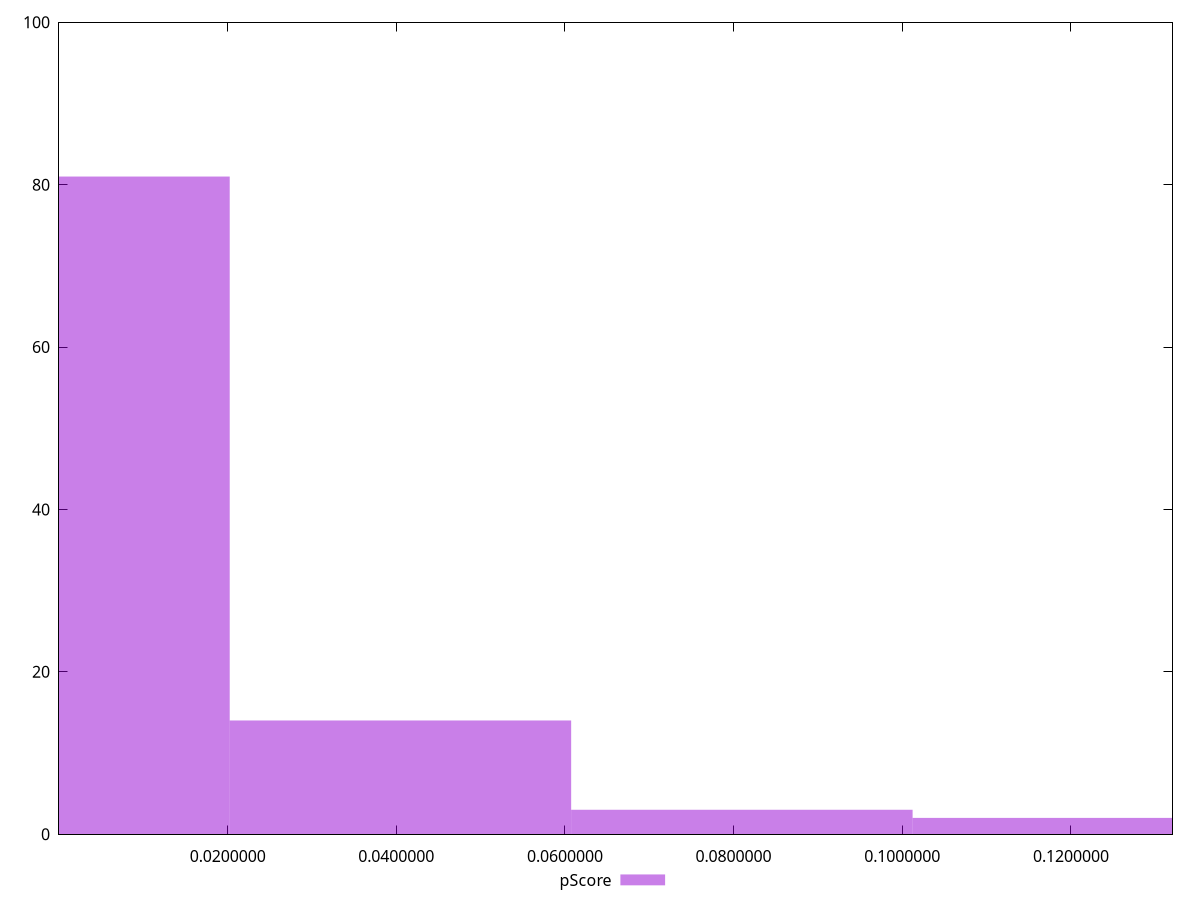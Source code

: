 reset

$pScore <<EOF
0 81
0.12146962597872846 2
0.08097975065248564 3
0.04048987532624282 14
EOF

set key outside below
set boxwidth 0.04048987532624282
set xrange [9.41215156313735e-7:0.13204463194839444]
set yrange [0:100]
set trange [0:100]
set style fill transparent solid 0.5 noborder
set terminal svg size 640, 490 enhanced background rgb 'white'
set output "report_00015_2021-02-09T16-11-33.973Z/max-potential-fid/samples/pages/pScore/histogram.svg"

plot $pScore title "pScore" with boxes

reset
